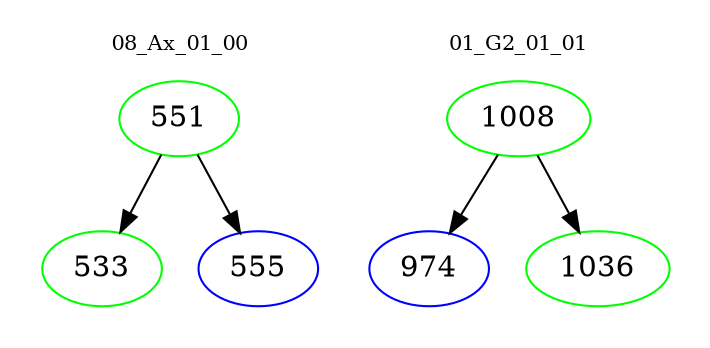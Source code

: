 digraph{
subgraph cluster_0 {
color = white
label = "08_Ax_01_00";
fontsize=10;
T0_551 [label="551", color="green"]
T0_551 -> T0_533 [color="black"]
T0_533 [label="533", color="green"]
T0_551 -> T0_555 [color="black"]
T0_555 [label="555", color="blue"]
}
subgraph cluster_1 {
color = white
label = "01_G2_01_01";
fontsize=10;
T1_1008 [label="1008", color="green"]
T1_1008 -> T1_974 [color="black"]
T1_974 [label="974", color="blue"]
T1_1008 -> T1_1036 [color="black"]
T1_1036 [label="1036", color="green"]
}
}
